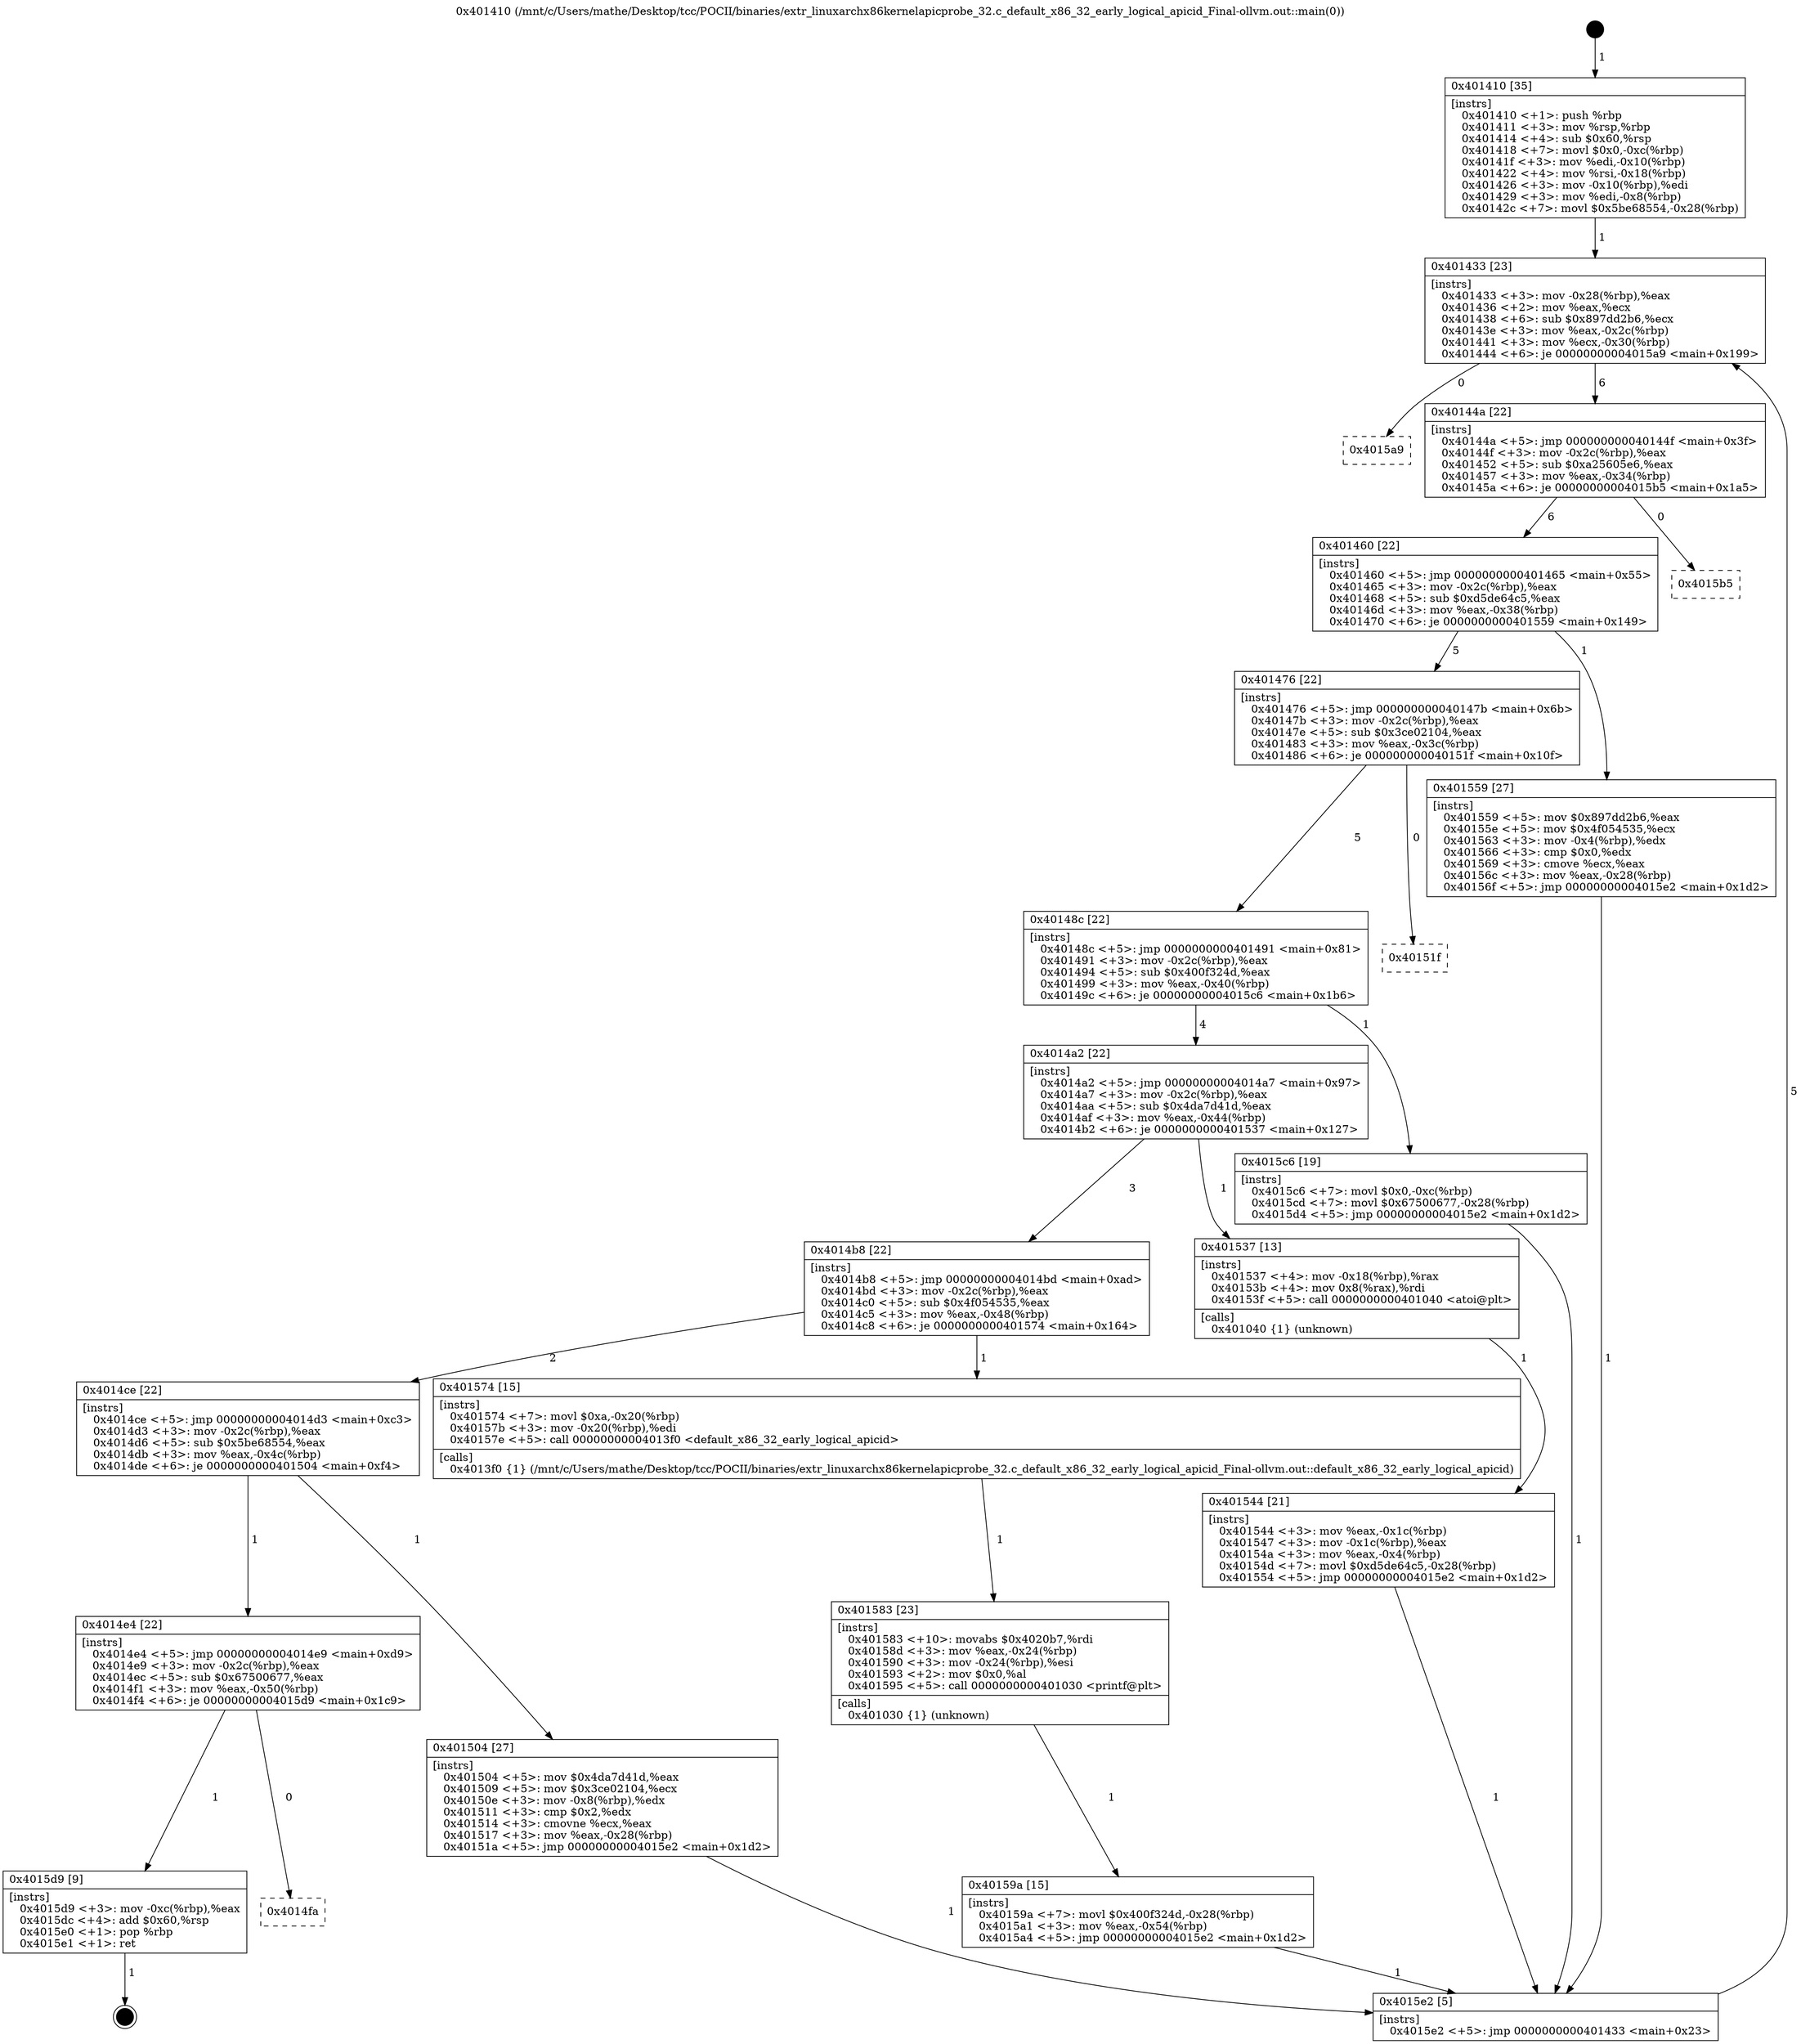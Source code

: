 digraph "0x401410" {
  label = "0x401410 (/mnt/c/Users/mathe/Desktop/tcc/POCII/binaries/extr_linuxarchx86kernelapicprobe_32.c_default_x86_32_early_logical_apicid_Final-ollvm.out::main(0))"
  labelloc = "t"
  node[shape=record]

  Entry [label="",width=0.3,height=0.3,shape=circle,fillcolor=black,style=filled]
  "0x401433" [label="{
     0x401433 [23]\l
     | [instrs]\l
     &nbsp;&nbsp;0x401433 \<+3\>: mov -0x28(%rbp),%eax\l
     &nbsp;&nbsp;0x401436 \<+2\>: mov %eax,%ecx\l
     &nbsp;&nbsp;0x401438 \<+6\>: sub $0x897dd2b6,%ecx\l
     &nbsp;&nbsp;0x40143e \<+3\>: mov %eax,-0x2c(%rbp)\l
     &nbsp;&nbsp;0x401441 \<+3\>: mov %ecx,-0x30(%rbp)\l
     &nbsp;&nbsp;0x401444 \<+6\>: je 00000000004015a9 \<main+0x199\>\l
  }"]
  "0x4015a9" [label="{
     0x4015a9\l
  }", style=dashed]
  "0x40144a" [label="{
     0x40144a [22]\l
     | [instrs]\l
     &nbsp;&nbsp;0x40144a \<+5\>: jmp 000000000040144f \<main+0x3f\>\l
     &nbsp;&nbsp;0x40144f \<+3\>: mov -0x2c(%rbp),%eax\l
     &nbsp;&nbsp;0x401452 \<+5\>: sub $0xa25605e6,%eax\l
     &nbsp;&nbsp;0x401457 \<+3\>: mov %eax,-0x34(%rbp)\l
     &nbsp;&nbsp;0x40145a \<+6\>: je 00000000004015b5 \<main+0x1a5\>\l
  }"]
  Exit [label="",width=0.3,height=0.3,shape=circle,fillcolor=black,style=filled,peripheries=2]
  "0x4015b5" [label="{
     0x4015b5\l
  }", style=dashed]
  "0x401460" [label="{
     0x401460 [22]\l
     | [instrs]\l
     &nbsp;&nbsp;0x401460 \<+5\>: jmp 0000000000401465 \<main+0x55\>\l
     &nbsp;&nbsp;0x401465 \<+3\>: mov -0x2c(%rbp),%eax\l
     &nbsp;&nbsp;0x401468 \<+5\>: sub $0xd5de64c5,%eax\l
     &nbsp;&nbsp;0x40146d \<+3\>: mov %eax,-0x38(%rbp)\l
     &nbsp;&nbsp;0x401470 \<+6\>: je 0000000000401559 \<main+0x149\>\l
  }"]
  "0x4014fa" [label="{
     0x4014fa\l
  }", style=dashed]
  "0x401559" [label="{
     0x401559 [27]\l
     | [instrs]\l
     &nbsp;&nbsp;0x401559 \<+5\>: mov $0x897dd2b6,%eax\l
     &nbsp;&nbsp;0x40155e \<+5\>: mov $0x4f054535,%ecx\l
     &nbsp;&nbsp;0x401563 \<+3\>: mov -0x4(%rbp),%edx\l
     &nbsp;&nbsp;0x401566 \<+3\>: cmp $0x0,%edx\l
     &nbsp;&nbsp;0x401569 \<+3\>: cmove %ecx,%eax\l
     &nbsp;&nbsp;0x40156c \<+3\>: mov %eax,-0x28(%rbp)\l
     &nbsp;&nbsp;0x40156f \<+5\>: jmp 00000000004015e2 \<main+0x1d2\>\l
  }"]
  "0x401476" [label="{
     0x401476 [22]\l
     | [instrs]\l
     &nbsp;&nbsp;0x401476 \<+5\>: jmp 000000000040147b \<main+0x6b\>\l
     &nbsp;&nbsp;0x40147b \<+3\>: mov -0x2c(%rbp),%eax\l
     &nbsp;&nbsp;0x40147e \<+5\>: sub $0x3ce02104,%eax\l
     &nbsp;&nbsp;0x401483 \<+3\>: mov %eax,-0x3c(%rbp)\l
     &nbsp;&nbsp;0x401486 \<+6\>: je 000000000040151f \<main+0x10f\>\l
  }"]
  "0x4015d9" [label="{
     0x4015d9 [9]\l
     | [instrs]\l
     &nbsp;&nbsp;0x4015d9 \<+3\>: mov -0xc(%rbp),%eax\l
     &nbsp;&nbsp;0x4015dc \<+4\>: add $0x60,%rsp\l
     &nbsp;&nbsp;0x4015e0 \<+1\>: pop %rbp\l
     &nbsp;&nbsp;0x4015e1 \<+1\>: ret\l
  }"]
  "0x40151f" [label="{
     0x40151f\l
  }", style=dashed]
  "0x40148c" [label="{
     0x40148c [22]\l
     | [instrs]\l
     &nbsp;&nbsp;0x40148c \<+5\>: jmp 0000000000401491 \<main+0x81\>\l
     &nbsp;&nbsp;0x401491 \<+3\>: mov -0x2c(%rbp),%eax\l
     &nbsp;&nbsp;0x401494 \<+5\>: sub $0x400f324d,%eax\l
     &nbsp;&nbsp;0x401499 \<+3\>: mov %eax,-0x40(%rbp)\l
     &nbsp;&nbsp;0x40149c \<+6\>: je 00000000004015c6 \<main+0x1b6\>\l
  }"]
  "0x40159a" [label="{
     0x40159a [15]\l
     | [instrs]\l
     &nbsp;&nbsp;0x40159a \<+7\>: movl $0x400f324d,-0x28(%rbp)\l
     &nbsp;&nbsp;0x4015a1 \<+3\>: mov %eax,-0x54(%rbp)\l
     &nbsp;&nbsp;0x4015a4 \<+5\>: jmp 00000000004015e2 \<main+0x1d2\>\l
  }"]
  "0x4015c6" [label="{
     0x4015c6 [19]\l
     | [instrs]\l
     &nbsp;&nbsp;0x4015c6 \<+7\>: movl $0x0,-0xc(%rbp)\l
     &nbsp;&nbsp;0x4015cd \<+7\>: movl $0x67500677,-0x28(%rbp)\l
     &nbsp;&nbsp;0x4015d4 \<+5\>: jmp 00000000004015e2 \<main+0x1d2\>\l
  }"]
  "0x4014a2" [label="{
     0x4014a2 [22]\l
     | [instrs]\l
     &nbsp;&nbsp;0x4014a2 \<+5\>: jmp 00000000004014a7 \<main+0x97\>\l
     &nbsp;&nbsp;0x4014a7 \<+3\>: mov -0x2c(%rbp),%eax\l
     &nbsp;&nbsp;0x4014aa \<+5\>: sub $0x4da7d41d,%eax\l
     &nbsp;&nbsp;0x4014af \<+3\>: mov %eax,-0x44(%rbp)\l
     &nbsp;&nbsp;0x4014b2 \<+6\>: je 0000000000401537 \<main+0x127\>\l
  }"]
  "0x401583" [label="{
     0x401583 [23]\l
     | [instrs]\l
     &nbsp;&nbsp;0x401583 \<+10\>: movabs $0x4020b7,%rdi\l
     &nbsp;&nbsp;0x40158d \<+3\>: mov %eax,-0x24(%rbp)\l
     &nbsp;&nbsp;0x401590 \<+3\>: mov -0x24(%rbp),%esi\l
     &nbsp;&nbsp;0x401593 \<+2\>: mov $0x0,%al\l
     &nbsp;&nbsp;0x401595 \<+5\>: call 0000000000401030 \<printf@plt\>\l
     | [calls]\l
     &nbsp;&nbsp;0x401030 \{1\} (unknown)\l
  }"]
  "0x401537" [label="{
     0x401537 [13]\l
     | [instrs]\l
     &nbsp;&nbsp;0x401537 \<+4\>: mov -0x18(%rbp),%rax\l
     &nbsp;&nbsp;0x40153b \<+4\>: mov 0x8(%rax),%rdi\l
     &nbsp;&nbsp;0x40153f \<+5\>: call 0000000000401040 \<atoi@plt\>\l
     | [calls]\l
     &nbsp;&nbsp;0x401040 \{1\} (unknown)\l
  }"]
  "0x4014b8" [label="{
     0x4014b8 [22]\l
     | [instrs]\l
     &nbsp;&nbsp;0x4014b8 \<+5\>: jmp 00000000004014bd \<main+0xad\>\l
     &nbsp;&nbsp;0x4014bd \<+3\>: mov -0x2c(%rbp),%eax\l
     &nbsp;&nbsp;0x4014c0 \<+5\>: sub $0x4f054535,%eax\l
     &nbsp;&nbsp;0x4014c5 \<+3\>: mov %eax,-0x48(%rbp)\l
     &nbsp;&nbsp;0x4014c8 \<+6\>: je 0000000000401574 \<main+0x164\>\l
  }"]
  "0x401544" [label="{
     0x401544 [21]\l
     | [instrs]\l
     &nbsp;&nbsp;0x401544 \<+3\>: mov %eax,-0x1c(%rbp)\l
     &nbsp;&nbsp;0x401547 \<+3\>: mov -0x1c(%rbp),%eax\l
     &nbsp;&nbsp;0x40154a \<+3\>: mov %eax,-0x4(%rbp)\l
     &nbsp;&nbsp;0x40154d \<+7\>: movl $0xd5de64c5,-0x28(%rbp)\l
     &nbsp;&nbsp;0x401554 \<+5\>: jmp 00000000004015e2 \<main+0x1d2\>\l
  }"]
  "0x401574" [label="{
     0x401574 [15]\l
     | [instrs]\l
     &nbsp;&nbsp;0x401574 \<+7\>: movl $0xa,-0x20(%rbp)\l
     &nbsp;&nbsp;0x40157b \<+3\>: mov -0x20(%rbp),%edi\l
     &nbsp;&nbsp;0x40157e \<+5\>: call 00000000004013f0 \<default_x86_32_early_logical_apicid\>\l
     | [calls]\l
     &nbsp;&nbsp;0x4013f0 \{1\} (/mnt/c/Users/mathe/Desktop/tcc/POCII/binaries/extr_linuxarchx86kernelapicprobe_32.c_default_x86_32_early_logical_apicid_Final-ollvm.out::default_x86_32_early_logical_apicid)\l
  }"]
  "0x4014ce" [label="{
     0x4014ce [22]\l
     | [instrs]\l
     &nbsp;&nbsp;0x4014ce \<+5\>: jmp 00000000004014d3 \<main+0xc3\>\l
     &nbsp;&nbsp;0x4014d3 \<+3\>: mov -0x2c(%rbp),%eax\l
     &nbsp;&nbsp;0x4014d6 \<+5\>: sub $0x5be68554,%eax\l
     &nbsp;&nbsp;0x4014db \<+3\>: mov %eax,-0x4c(%rbp)\l
     &nbsp;&nbsp;0x4014de \<+6\>: je 0000000000401504 \<main+0xf4\>\l
  }"]
  "0x401410" [label="{
     0x401410 [35]\l
     | [instrs]\l
     &nbsp;&nbsp;0x401410 \<+1\>: push %rbp\l
     &nbsp;&nbsp;0x401411 \<+3\>: mov %rsp,%rbp\l
     &nbsp;&nbsp;0x401414 \<+4\>: sub $0x60,%rsp\l
     &nbsp;&nbsp;0x401418 \<+7\>: movl $0x0,-0xc(%rbp)\l
     &nbsp;&nbsp;0x40141f \<+3\>: mov %edi,-0x10(%rbp)\l
     &nbsp;&nbsp;0x401422 \<+4\>: mov %rsi,-0x18(%rbp)\l
     &nbsp;&nbsp;0x401426 \<+3\>: mov -0x10(%rbp),%edi\l
     &nbsp;&nbsp;0x401429 \<+3\>: mov %edi,-0x8(%rbp)\l
     &nbsp;&nbsp;0x40142c \<+7\>: movl $0x5be68554,-0x28(%rbp)\l
  }"]
  "0x401504" [label="{
     0x401504 [27]\l
     | [instrs]\l
     &nbsp;&nbsp;0x401504 \<+5\>: mov $0x4da7d41d,%eax\l
     &nbsp;&nbsp;0x401509 \<+5\>: mov $0x3ce02104,%ecx\l
     &nbsp;&nbsp;0x40150e \<+3\>: mov -0x8(%rbp),%edx\l
     &nbsp;&nbsp;0x401511 \<+3\>: cmp $0x2,%edx\l
     &nbsp;&nbsp;0x401514 \<+3\>: cmovne %ecx,%eax\l
     &nbsp;&nbsp;0x401517 \<+3\>: mov %eax,-0x28(%rbp)\l
     &nbsp;&nbsp;0x40151a \<+5\>: jmp 00000000004015e2 \<main+0x1d2\>\l
  }"]
  "0x4014e4" [label="{
     0x4014e4 [22]\l
     | [instrs]\l
     &nbsp;&nbsp;0x4014e4 \<+5\>: jmp 00000000004014e9 \<main+0xd9\>\l
     &nbsp;&nbsp;0x4014e9 \<+3\>: mov -0x2c(%rbp),%eax\l
     &nbsp;&nbsp;0x4014ec \<+5\>: sub $0x67500677,%eax\l
     &nbsp;&nbsp;0x4014f1 \<+3\>: mov %eax,-0x50(%rbp)\l
     &nbsp;&nbsp;0x4014f4 \<+6\>: je 00000000004015d9 \<main+0x1c9\>\l
  }"]
  "0x4015e2" [label="{
     0x4015e2 [5]\l
     | [instrs]\l
     &nbsp;&nbsp;0x4015e2 \<+5\>: jmp 0000000000401433 \<main+0x23\>\l
  }"]
  Entry -> "0x401410" [label=" 1"]
  "0x401433" -> "0x4015a9" [label=" 0"]
  "0x401433" -> "0x40144a" [label=" 6"]
  "0x4015d9" -> Exit [label=" 1"]
  "0x40144a" -> "0x4015b5" [label=" 0"]
  "0x40144a" -> "0x401460" [label=" 6"]
  "0x4014e4" -> "0x4014fa" [label=" 0"]
  "0x401460" -> "0x401559" [label=" 1"]
  "0x401460" -> "0x401476" [label=" 5"]
  "0x4014e4" -> "0x4015d9" [label=" 1"]
  "0x401476" -> "0x40151f" [label=" 0"]
  "0x401476" -> "0x40148c" [label=" 5"]
  "0x4015c6" -> "0x4015e2" [label=" 1"]
  "0x40148c" -> "0x4015c6" [label=" 1"]
  "0x40148c" -> "0x4014a2" [label=" 4"]
  "0x40159a" -> "0x4015e2" [label=" 1"]
  "0x4014a2" -> "0x401537" [label=" 1"]
  "0x4014a2" -> "0x4014b8" [label=" 3"]
  "0x401583" -> "0x40159a" [label=" 1"]
  "0x4014b8" -> "0x401574" [label=" 1"]
  "0x4014b8" -> "0x4014ce" [label=" 2"]
  "0x401574" -> "0x401583" [label=" 1"]
  "0x4014ce" -> "0x401504" [label=" 1"]
  "0x4014ce" -> "0x4014e4" [label=" 1"]
  "0x401504" -> "0x4015e2" [label=" 1"]
  "0x401410" -> "0x401433" [label=" 1"]
  "0x4015e2" -> "0x401433" [label=" 5"]
  "0x401537" -> "0x401544" [label=" 1"]
  "0x401544" -> "0x4015e2" [label=" 1"]
  "0x401559" -> "0x4015e2" [label=" 1"]
}
